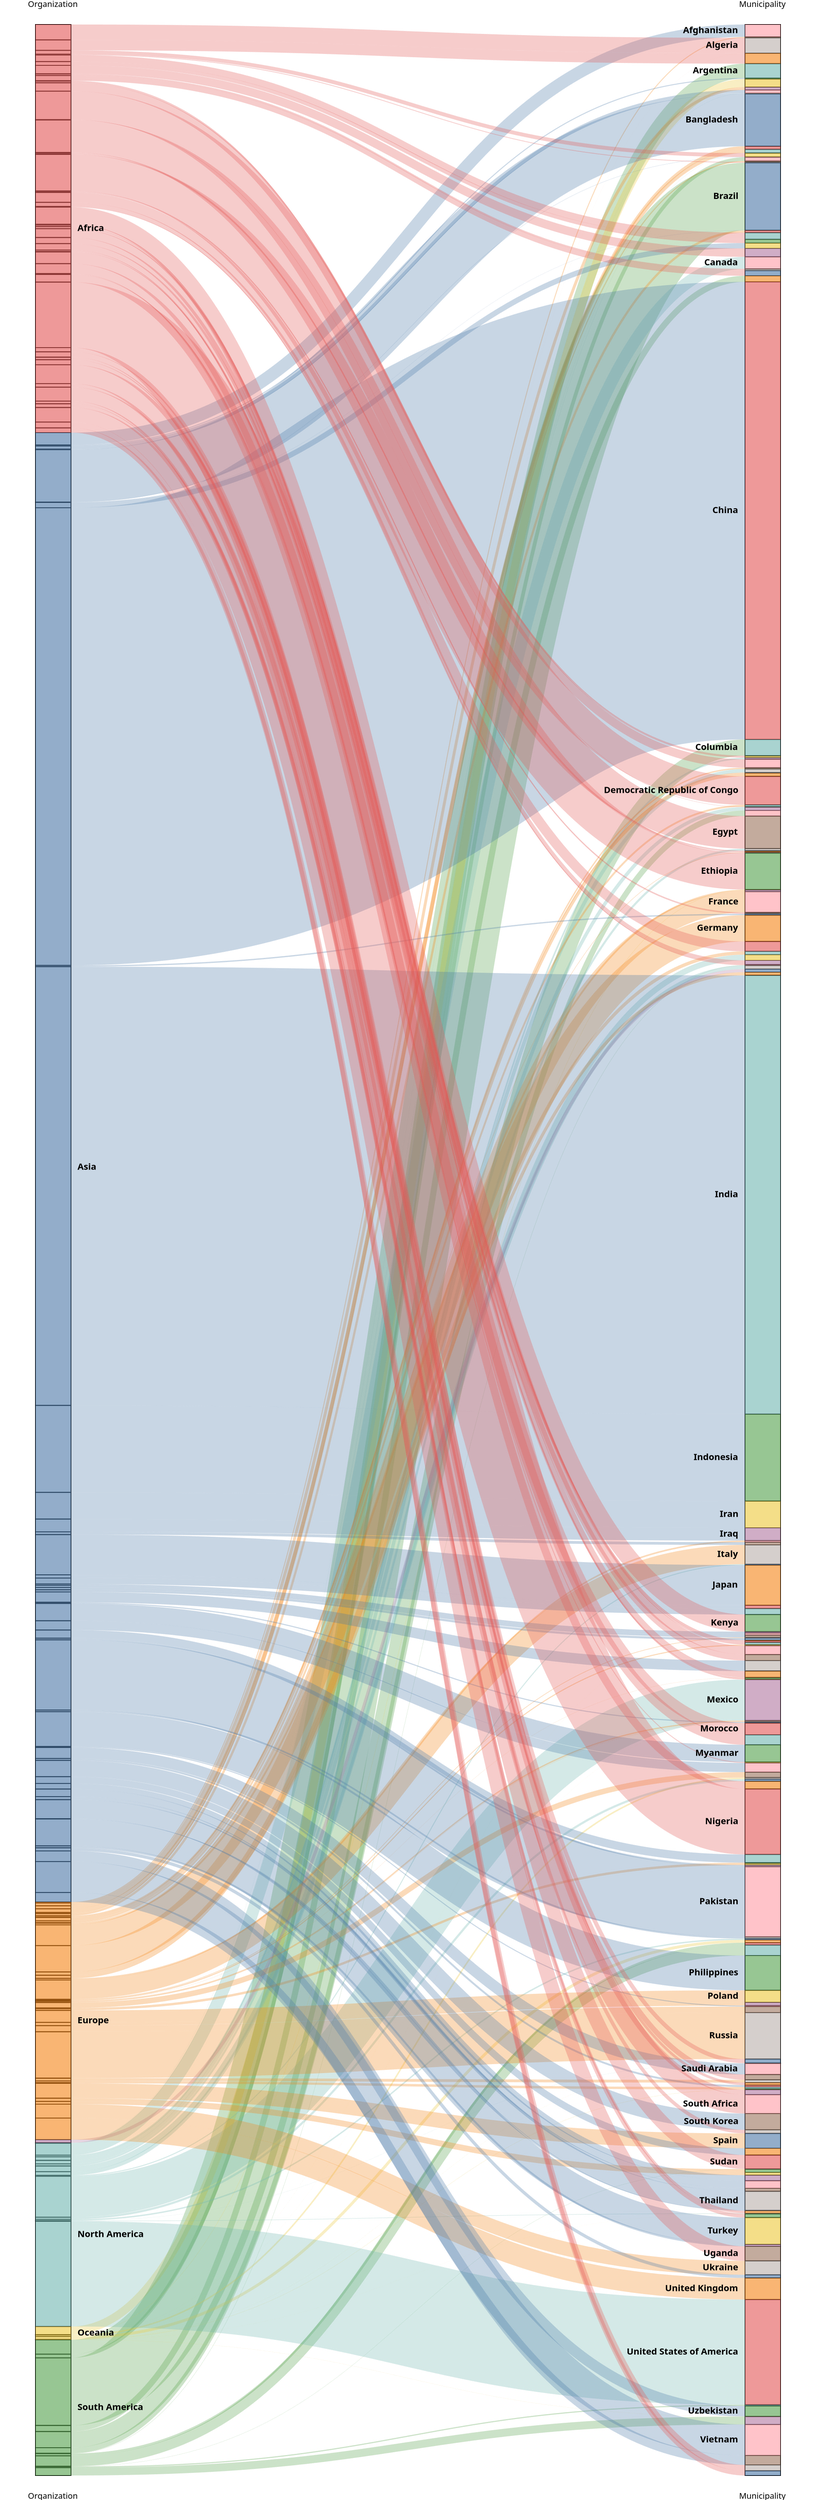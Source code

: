 {
    "$schema": "https://vega.github.io/schema/vega/v3.0.json",
    "height": 3000,
    "width": 1000,
    "data": [
      {
        "name": "rawData",
        "values": [
                {"stk1": "Asia", "stk2": "Afghanistan", "doc_count":38928341 },
                {"stk1": "Europe", "stk2": "Albania", "doc_count": 2877800},
                {"stk1": "Africa", "stk2": "Algeria", "doc_count": 48351043},
                {"stk1": "Europe", "stk2": "Andorra", "doc_count": 77265},
                {"stk1": "Africa", "stk2": "Angola", "doc_count": 32866267},
                {"stk1": "North America", "stk2": "Antigua and Barbuda", "doc_count": 97928},
                {"stk1": "South America", "stk2": "Argentina", "doc_count": 45195777},
                {"stk1": "Asia", "stk2": "Armenia", "doc_count": 2963234},
                {"stk1": "Oceania", "stk2": "Australia", "doc_count": 25499881},
                {"stk1": "Europe", "stk2": "Austria", "doc_count": 9006400},
                {"stk1": "Asia", "stk2": "Azerbaijan", "doc_count": 10139175},
                {"stk1": "North America", "stk2": "Bahamas", "doc_count": 393248},
                {"stk1": "Asia", "stk2": "Bahrain", "doc_count": 1701583},
                {"stk1": "Asia", "stk2": "Bangladesh", "doc_count": 164689383},
                {"stk1": "North America", "stk2": "Barbados", "doc_count": 287371},
                {"stk1": "Europe", "stk2": "Belarus", "doc_count": 9449321},
                {"stk1": "Europe", "stk2": "Belgium", "doc_count": 11589616},
                {"stk1": "North America", "stk2": "Belize", "doc_count": 397621},
                {"stk1": "Africa", "stk2": "Benin", "doc_count": 12123198},
                {"stk1": "Asia", "stk2": "Bhutan", "doc_count": 771612},
                {"stk1": "South America", "stk2": "Bolivia", "doc_count": 11673029},
                {"stk1": "Europe", "stk2": "Bosnia and Herzegovina", "doc_count": 3280815},
                {"stk1": "Africa", "stk2": "Botswana", "doc_count": 2351625},
                {"stk1": "South America", "stk2": "Brazil", "doc_count": 212559409},
                {"stk1": "Asia", "stk2": "Brunei", "doc_count": 437483},
                {"stk1": "Europe", "stk2": "Bulgaria", "doc_count": 6948445},
                {"stk1": "Africa", "stk2": "Burkina Faso", "doc_count": 20903278},
                {"stk1": "Africa", "stk2": "Burundi", "doc_count": 11890781},
                {"stk1": "Asia", "stk2": "Cambodia", "doc_count": 16718971},
                {"stk1": "Africa", "stk2": "Cameroon", "doc_count": 26545864},
                {"stk1": "North America", "stk2": "Canada", "doc_count": 37742157},
                {"stk1": "Africa", "stk2": "Cape Verde", "doc_count": 555988},
                {"stk1": "Africa", "stk2": "Central African Republic", "doc_count": 4829764},
                {"stk1": "Africa", "stk2": "Chad", "doc_count": 16425859},
                {"stk1": "South America", "stk2": "Chile", "doc_count": 19116209},
                {"stk1": "Asia", "stk2": "China", "doc_count": 1439323774},
                {"stk1": "South America", "stk2": "Columbia", "doc_count": 50882884},
                {"stk1": "Africa", "stk2": "Comoros", "doc_count": 869595},
                {"stk1": "Africa", "stk2": "Congo", "doc_count": 5518092},
                {"stk1": "North America", "stk2": "Costa Rica", "doc_count": 5094114},
                {"stk1": "Africa", "stk2": "Cote d'lvoire", "doc_count": 26378275},
                {"stk1": "Europe", "stk2": "Croatia", "doc_count": 4105258},
                {"stk1": "North America", "stk2": "Cuba", "doc_count": 11326616},
                {"stk1": "Europe", "stk2": "Cyprus", "doc_count": 1207361},
                {"stk1": "Europe", "stk2": "Czechia", "doc_count": 10708982},
                {"stk1": "Africa", "stk2": "Democratic Republic of Congo", "doc_count": 89561404},
                {"stk1": "Europe", "stk2": "Denmark", "doc_count": 5792203},
                {"stk1": "Africa", "stk2": "Djibouti", "doc_count": 988002},
                {"stk1": "North America", "stk2": "Dominica", "doc_count": 71991},
                {"stk1": "North America", "stk2": "Dominican Republic", "doc_count": 10847904},
                {"stk1": "South America", "stk2": "Ecuador", "doc_count": 17643060},
                {"stk1": "Africa", "stk2": "Egypt", "doc_count": 102334403},
                {"stk1": "North America", "stk2": "El Salvador", "doc_count": 6484201},
                {"stk1": "Africa", "stk2": "Equatorial Guinea", "doc_count": 1402985},
                {"stk1": "Africa", "stk2": "Eritrea", "doc_count": 3546427},
                {"stk1": "Europe", "stk2": "Estonia", "doc_count": 1326539},
                {"stk1": "Africa", "stk2": "Eswatini", "doc_count": 1160164},
                {"stk1": "Africa", "stk2": "Ethiopia", "doc_count": 114963583},
                {"stk1": "Oceania", "stk2": "Fiji", "doc_count": 896444},
                {"stk1": "Europe", "stk2": "Finland", "doc_count": 5540718},
                {"stk1": "Europe", "stk2": "France", "doc_count": 65273512},
                {"stk1": "Africa", "stk2": "Gabon", "doc_count": 2225728},
                {"stk1": "Africa", "stk2": "Gambia", "doc_count": 2416664},
                {"stk1": "Asia", "stk2": "Georgia", "doc_count": 3989175},
                {"stk1": "Europe", "stk2": "Germany", "doc_count": 82782945},
                {"stk1": "Africa", "stk2": "Ghana", "doc_count": 31072945},
                {"stk1": "Europe", "stk2": "Greece", "doc_count": 10423056},
                {"stk1": "North America", "stk2": "Grenada", "doc_count": 112519},
                {"stk1": "North America", "stk2": "Guatemala", "doc_count": 17915567},
                {"stk1": "Africa", "stk2": "Guinea", "doc_count": 13132792},
                {"stk1": "Africa", "stk2": "Guinea-Bissau", "doc_count": 1967998},
                {"stk1": "South America", "stk2": "Guyana", "doc_count": 786559},
                {"stk1": "North America", "stk2": "Haiti", "doc_count": 11402533},
                {"stk1": "Norht America", "stk2": "Honduras", "doc_count": 9904608},
                {"stk1": "Europe", "stk2": "Hungary", "doc_count": 9660350},
                {"stk1": "Europe", "stk2": "Iceland", "doc_count": 341250},
                {"stk1": "Asia", "stk2": "India", "doc_count": 1380004385},
                {"stk1": "Asia", "stk2": "Indonesia", "doc_count": 273523621},
                {"stk1": "Asia", "stk2": "Iran", "doc_count": 83992953},
                {"stk1": "Asia", "stk2": "Iraq", "doc_count": 40222503},
                {"stk1": "Europe", "stk2": "Ireland", "doc_count": 4937796},
                {"stk1": "Asia", "stk2": "Israel", "doc_count": 8655541},
                {"stk1": "Europe", "stk2": "Italy", "doc_count": 60461828},
                {"stk1": "North America", "stk2": "Jamaica", "doc_count": 2961161},
                {"stk1": "Asia", "stk2": "Japan", "doc_count": 126476458},
                {"stk1": "Asia", "stk2": "Jordan", "doc_count": 10203140},
                {"stk1": "Asia", "stk2": "Kazakhstan", "doc_count": 18776707},
                {"stk1": "Africa", "stk2": "Kenya", "doc_count": 53771300},
                {"stk1": "Oceania", "stk2": "Kiribati", "doc_count": 119446},
                {"stk1": "Asia", "stk2": "Kuwait", "doc_count": 4270563},
                {"stk1": "Asia", "stk2": "Kyrgyzstan", "doc_count": 6524191},
                {"stk1": "Asia", "stk2": "Laos", "doc_count": 7275556},
                {"stk1": "Europe", "stk2": "Latvia", "doc_count": 1886202},
                {"stk1": "Asia", "stk2": "Lebanon", "doc_count": 6825442},
                {"stk1": "Africa", "stk2": "Lesotho", "doc_count": 2142252},
                {"stk1": "Africa", "stk2": "Liberia", "doc_count": 5057677},
                {"stk1": "Africa", "stk2": "Libya", "doc_count": 6871287},
                {"stk1": "Europe", "stk2": "Liechtenstein", "doc_count": 38137},
                {"stk1": "Europe", "stk2": "Lithuania", "doc_count": 2722291},
                {"stk1": "Europe", "stk2": "Luxembourg", "doc_count": 625976},
                {"stk1": "Africa", "stk2": "Madagascar", "doc_count": 27691019},
                {"stk1": "Africa", "stk2": "Malawi", "doc_count": 19129955},
                {"stk1": "Asia", "stk2": "Malaysia", "doc_count": 32365998},
                {"stk1": "Asia", "stk2": "Maldives", "doc_count": 540542},
                {"stk1": "Africa", "stk2": "Mali", "doc_count": 20250834},
                {"stk1": "Europe", "stk2": "Malta", "doc_count": 441539},
                {"stk1": "Oceania", "stk2": "Marshall Islands", "doc_count": 59194},
                {"stk1": "Africa", "stk2": "Mauritania", "doc_count": 4649660},
                {"stk1": "Africa", "stk2": "Mauritius", "doc_count": 1271767},
                {"stk1": "North America", "stk2": "Mexico", "doc_count": 128932753},
                {"stk1": "Oceania", "stk2": "Micronesia", "doc_count": 115021},
                {"stk1": "Europe", "stk2": "Moldova", "doc_count": 4033963},
                {"stk1": "Europe", "stk2": "Monaco", "doc_count": 39244},
                {"stk1": "Asia", "stk2": "Mongolia", "doc_count": 3278292},
                {"stk1": "Europe", "stk2": "Montenegro", "doc_count": 628062},
                {"stk1": "Africa", "stk2": "Morocco", "doc_count": 36910558},
                {"stk1": "Africa", "stk2": "Mozambique", "doc_count": 31255435},
                {"stk1": "Asia", "stk2": "Myanmar", "doc_count": 54409794},
                {"stk1": "Africa", "stk2": "Namibia", "doc_count": 2540916},
                {"stk1": "Oceania", "stk2": "Nauru", "doc_count": 10834},
                {"stk1": "Asia", "stk2": "Nepal", "doc_count": 29136808},
                {"stk1": "Europe", "stk2": "Netherlands", "doc_count": 17134873},
                {"stk1": "Oceania", "stk2": "New Zealand", "doc_count": 4822233},
                {"stk1": "North America", "stk2": "Nicaragua", "doc_count": 6624554},
                {"stk1": "Africa", "stk2": "Niger", "doc_count": 24206636},
                {"stk1": "Africa", "stk2": "Nigeria", "doc_count": 206139587},
                {"stk1": "Asia", "stk2": "North Korea", "doc_count": 25778815},
                {"stk1": "Europe", "stk2": "North Macedonia", "doc_count": 2083380},
                {"stk1": "Europe", "stk2": "Norway", "doc_count": 5421242},
                {"stk1": "Asia", "stk2": "Oman", "doc_count": 5106622},
                {"stk1": "Asia", "stk2": "Pakistan", "doc_count": 220892331},
                {"stk1": "Oceania", "stk2": "Palau", "doc_count": 18092},
                {"stk1": "Asia", "stk2": "Palestine", "doc_count": 5101416},
                {"stk1": "North America", "stk2": "Panama", "doc_count": 4314768},
                {"stk1": "Oceania", "stk2": "Papua New Guinea", "doc_count": 8947027},
                {"stk1": "South America", "stk2": "Paraguay", "doc_count": 7132530},
                {"stk1": "South America", "stk2": "Peru", "doc_count": 32971845},
                {"stk1": "Asia", "stk2": "Philippines", "doc_count": 109581085},
                {"stk1": "Europe", "stk2": "Poland", "doc_count": 37846605},
                {"stk1": "Europe", "stk2": "Portugal", "doc_count": 10196707},
                {"stk1": "Asia", "stk2": "Qatar", "doc_count": 2881060},
                {"stk1": "Europe", "stk2": "Romania", "doc_count": 19237682},
                {"stk1": "Europe", "stk2": "Russia", "doc_count": 145934460},
                {"stk1": "Africa", "stk2": "Rwanda", "doc_count": 12952209},
                {"stk1": "North America", "stk2": "Saint Kitts and Newis", "doc_count": 53192},
                {"stk1": "North America", "stk2": "Saint Lucia", "doc_count": 183629},
                {"stk1": "North America", "stk2": "Saint Vincent and the Grenadines", "doc_count": 110947},
                {"stk1": "Oceania", "stk2": "Samoa", "doc_count": 198410},
                {"stk1": "Europe", "stk2": "San Marino", "doc_count": 33938},
                {"stk1": "Africa", "stk2": "Sao Tome and Principe", "doc_count": 219161},
                {"stk1": "Asia", "stk2": "Saudi Arabia", "doc_count": 34813867},
                {"stk1": "Africa", "stk2": "Senegal", "doc_count": 16743930},
                {"stk1": "Europe", "stk2": "Serbia", "doc_count": 8737370},
                {"stk1": "Africa", "stk2": "Seyvhelles", "doc_count": 98340},
                {"stk1": "Africa", "stk2": "Sierra Leone", "doc_count": 7976985},
                {"stk1": "Asia", "stk2": "Singapore", "doc_count": 5850343},
                {"stk1": "Europe", "stk2": "Slovakia", "doc_count": 5459643},
                {"stk1": "Europe", "stk2": "Slovenia", "doc_count": 2078931},
                {"stk1": "Oceania", "stk2": "Solomon Islands", "doc_count": 686878},
                {"stk1": "Africa", "stk2": "Somalia", "doc_count": 15893219},
                {"stk1": "Africa", "stk2": "South Africa", "doc_count": 59308690},
                {"stk1": "Asia", "stk2": "South Korea", "doc_count": 51269183},
                {"stk1": "Africa", "stk2": "South Sudan", "doc_count": 11193729},
                {"stk1": "Europe", "stk2": "Spain", "doc_count": 46764783},
                {"stk1": "Asia", "stk2": "Sri Lanka", "doc_count": 21413250},
                {"stk1": "Africa", "stk2": "Sudan", "doc_count": 43849269},
                {"stk1": "South America", "stk2": "Suriname", "doc_count": 586634},
                {"stk1": "Europe", "stk2": "Sweden", "doc_count": 10099270},
                {"stk1": "Europe", "stk2": "Switzerland", "doc_count": 8654618},
                {"stk1": "Asia", "stk2": "Syria", "doc_count": 17500657},
                {"stk1": "Asia", "stk2": "Taiwan", "doc_count": 23816775},
                {"stk1": "Asia", "stk2": "Tajikistan", "doc_count": 9537642},
                {"stk1": "Asia", "stk2": "Thailand", "doc_count": 59734213},
                {"stk1": "Asia", "stk2": "Timor-Leste", "doc_count": 1318442},
                {"stk1": "Africa", "stk2": "Togo", "doc_count": 8278736},
                {"stk1": "Oceania", "stk2": "Tonga", "doc_count": 105697},
                {"stk1": "North America", "stk2": "Trinidad and Tobago", "doc_count": 1399491},
                {"stk1": "Africa", "stk2": "Tunisia", "doc_count": 11818618},
                {"stk1": "Asia", "stk2": "Turkey", "doc_count": 84339067},
                {"stk1": "Asia", "stk2": "Turkmenistan", "doc_count": 6031187},
                {"stk1": "Oceania", "stk2": "Tuvalu", "doc_count": 11792},
                {"stk1": "Africa", "stk2": "Uganda", "doc_count": 45741000},
                {"stk1": "Europe", "stk2": "Ukraine", "doc_count": 43733759},
                {"stk1": "Asia", "stk2": "United Arab Emirates", "doc_count": 9890400},
                {"stk1": "Europe", "stk2": "United Kingdom", "doc_count": 67886004},
                {"stk1": "North America", "stk2": "United States of America", "doc_count": 331002647},
                {"stk1": "South America", "stk2": "Uruguay", "doc_count": 3473727},
                {"stk1": "Asia", "stk2": "Uzbekistan", "doc_count": 33469199},
                {"stk1": "Oceania", "stk2": "Vanuatu", "doc_count": 307150},
                {"stk1": "South America", "stk2": "Venezuela", "doc_count": 24835943},
                {"stk1": "Asia", "stk2": "Vietnam", "doc_count": 97338583},
                {"stk1": "Asia", "stk2": "Yemen", "doc_count": 29825968},
                {"stk1": "Africa", "stk2": "Zambia", "doc_count": 18383956},
                {"stk1": "Africa", "stk2": "Zimbawe", "doc_count": 14862927}
              ],
        "transform": [
          {"type": "formula", "expr": "datum.stk1", "as": "stk1"},
          {"type": "formula", "expr": "datum.stk2", "as": "stk2"},
          {"type": "formula", "expr": "datum.doc_count", "as": "size"}
        ]
      },
      {
        "name": "nodes",
        "source": "rawData",
        "transform": [
          {
            "type": "filter",
            "expr": "!groupSelector || groupSelector.stk1 == datum.stk1 || groupSelector.stk2 == datum.stk2"
          },
          {"type": "formula", "expr": "datum.stk1+datum.stk2", "as": "key"},
          {"type": "fold", "fields": ["stk1", "stk2"], "as": ["stack", "grpId"]},
          {
            "type": "formula",
            "expr": "datum.stack == 'stk1' ? datum.stk1+' '+datum.stk2 : datum.stk2+' '+datum.stk1",
            "as": "sortField"
          },
          {
            "type": "stack",
            "groupby": ["stack"],
            "sort": {"field": "sortField", "order": "descending"},
            "field": "size"
          },
          {"type": "formula", "expr": "(datum.y0+datum.y1)/2", "as": "yc"}
        ]
      },
      {
        "name": "groups",
        "source": "nodes",
        "transform": [
          {
            "type": "aggregate",
            "groupby": ["stack", "grpId"],
            "fields": ["size"],
            "ops": ["sum"],
            "as": ["total"]
          },
          {
            "type": "stack",
            "groupby": ["stack"],
            "sort": {"field": "grpId", "order": "descending"},
            "field": "total"
          },
          {"type": "formula", "expr": "scale('y', datum.y0)", "as": "scaledY0"},
          {"type": "formula", "expr": "scale('y', datum.y1)", "as": "scaledY1"},
          {
            "type": "formula",
            "expr": "datum.stack == 'stk1'",
            "as": "rightLabel"
          },
          {
            "type": "formula",
            "expr": "datum.total/domain('y')[1]",
            "as": "percentage"
          }
        ]
      },
      {
        "name": "destinationNodes",
        "source": "nodes",
        "transform": [{"type": "filter", "expr": "datum.stack == 'stk2'"}]
      },
      {
        "name": "edges",
        "source": "nodes",
        "transform": [
          {"type": "filter", "expr": "datum.stack == 'stk1'"},
          {
            "type": "lookup",
            "from": "destinationNodes",
            "key": "key",
            "fields": ["key"],
            "as": ["target"]
          },
          {
            "type": "linkpath",
            "orient": "horizontal",
            "shape": "diagonal",
            "sourceY": {"expr": "scale('y', datum.yc)"},
            "sourceX": {"expr": "scale('x', 'stk1') + bandwidth('x')"},
            "targetY": {"expr": "scale('y', datum.target.yc)"},
            "targetX": {"expr": "scale('x', 'stk2')"}
          },
          {
            "type": "formula",
            "expr": "range('y')[0]-scale('y', datum.size)",
            "as": "strokeWidth"
          },
          {
            "type": "formula",
            "expr": "datum.size/domain('y')[1]",
            "as": "percentage"
          }
        ]
      }
    ],
    "scales": [
      {
        "name": "x",
        "type": "band",
        "range": "width",
        "domain": ["stk1", "stk2"],
        "paddingOuter": 0.05,
        "paddingInner": 0.95
      },
      {
        "name": "y",
        "type": "linear",
        "range": "height",
        "domain": {"data": "nodes", "field": "y1"}
      },
      {
          "name": "color",
          "type": "ordinal",
          "range": "category",
          "domain": {"data": "rawData", "fields": ["stk1", "stk2"]}
        },
      {
        "name": "stackNames",
        "type": "ordinal",
        "range": ["Organization", "Municipality"],
        "domain": ["stk1", "stk2"]
      }
    ],
    "axes": [
      {
        "orient": "bottom",
        "scale": "x",
        "domain": false,
        "ticks": false,
        "labelPadding": 20,
        "encode": {
          "labels": {
            "update": {
              "text": {
                "scale": "stackNames",
                "field": "value",
                "fontWeight": "bold",
                "fontSize": 14
              }
            }
          }
        }
      },
      {
        "orient": "top",
        "scale": "x",
        "domain": false,
        "ticks": false,
        "labelPadding": 20,
        "encode": {
          "labels": {
            "update": {
              "text": {
                "scale": "stackNames",
                "field": "value",
                "fontWeight": "bold",
                "fontSize": 14
              }
            }
          }
        }
      },
      {
        "orient": "left",
        "scale": "y",
        "labels": false,
        "domain": false,
        "ticks": false
      }
    ],
    "marks": [
      {
        "type": "rect",
        "from": {"data": "nodes"},
        "encode": {
          "enter": {
            "stroke": {"value": "#000"},
            "strokeWidth": {"value": 1},
            "width": {"scale": "x", "band": 1},
            "x": {"scale": "x", "field": "stack"},
            "y": {"field": "y0", "scale": "y"},
            "y2": {"field": "y1", "scale": "y"}
          }
        }
      },
      {
        "type": "path",
        "name": "edgeMark",
        "from": {"data": "edges"},
        "clip": true,
        "encode": {
          "update": {
            "stroke": [
              {
                "test": "groupSelector && groupSelector.stack=='stk1'",
                "scale":"color",
                "field": "stk2"
              },
              {"scale": "color","field":"stk1"}
            ],
            "strokeWidth": {"field": "strokeWidth"},
            "path": {"field": "path"},
            "strokeOpacity": {
              "signal": "!groupSelector && (groupHover.stk1 == datum.stk1 || groupHover.stk2 == datum.stk2) ? 0.9 : 0.3"
            },
            "zindex": {
              "signal": "!groupSelector && (groupHover.stk1 == datum.stk1 || groupHover.stk2 == datum.stk2) ? 1 : 0"
            },
            "tooltip": {
              "signal": "datum.stk1 + ' → ' + datum.stk2 + '    ' + format(datum.size, ',.0f') + '   (' + format(datum.percentage, '.1%') + ')'"
            }
          },
          "hover": {"strokeOpacity": {"value": 1}}
        }
      },
      {
        "type": "rect",
        "name": "groupMark",
        "from": {"data": "groups"},
        "encode": {
          "enter": {
            "fill": {"scale": "color","field":"grpId"},
            "width": {"scale": "x", "band": 1}
          },
          "update": {
            "x": {"scale": "x", "field": "stack"},
            "y": {"field": "scaledY0"},
            "y2": {"field": "scaledY1"},
            "fillOpacity": {"value": 0.6},
            "tooltip": {
              "signal": "datum.grpId + '   ' + format(datum.total, ',.0f') + '   (' + format(datum.percentage, '.1%') + ')'"
            }
          },
          "hover": {"fillOpacity": {"value": 1}}
        }
      },
      {
        "type": "text",
        "from": {"data": "groups"},
        "interactive": false,
        "encode": {
          "update": {
            "x": {
              "signal": "scale('x', datum.stack) + (datum.rightLabel ? bandwidth('x') + 8 : -8)"
            },
            "yc": {"signal": "(datum.scaledY0 + datum.scaledY1)/2"},
            "align": {"signal": "datum.rightLabel ? 'left' : 'right'"},
            "baseline": {"value": "middle"},
            "fontWeight": {"value": "bold"},
            "text": {
              "signal": "abs(datum.scaledY0-datum.scaledY1) > 13 ? datum.grpId : ''"
            }
          }
        }
      },
      {
        "type": "group",
        "data": [
          {
            "name": "dataForShowAll",
            "values": [{}],
            "transform": [{"type": "filter", "expr": "groupSelector"}]
          }
        ],
        "encode": {
          "enter": {
            "xc": {"signal": "width/2"},
            "y": {"value": 30},
            "width": {"value": 80},
            "height": {"value": 30}
          }
        },
        "marks": [
          {
            "type": "group",
            "name": "groupReset",
            "from": {"data": "dataForShowAll"},
            "encode": {
              "enter": {
                "cornerRadius": {"value": 6},
                "fill": {"value": "#f5f5f5"},
                "stroke": {"value": "#c1c1c1"},
                "strokeWidth": {"value": 2},
                "height": {"field": {"group": "height"}},
                "width": {"field": {"group": "width"}}
              },
              "update": {"opacity": {"value": 1}},
              "hover": {"opacity": {"value": 0.7}}
            },
            "marks": [
              {
                "type": "text",
                "interactive": false,
                "encode": {
                  "enter": {
                    "xc": {"field": {"group": "width"}, "mult": 0.5},
                    "yc": {
                      "field": {"group": "height"},
                      "mult": 0.5,
                      "offset": 2
                    },
                    "align": {"value": "center"},
                    "baseline": {"value": "middle"},
                    "fontWeight": {"value": "bold"},
                    "text": {"value": "Show All"}
                  }
                }
              }
            ]
          }
        ]
      }
    ],
    "signals": [
      {
        "name": "groupHover",
        "value": {},
        "on": [
          {
            "events": "@groupMark:mouseover",
            "update": "{stk1:datum.stack=='stk1' && datum.grpId, stk2:datum.stack=='stk2' && datum.grpId}"
          },
          {"events": "mouseout", "update": "{}"}
        ]
      },
      {
        "name": "groupSelector",
        "value": false,
        "on": [
          {
            "events": "@groupMark:click!",
            "update": "{stack:datum.stack, stk1:datum.stack=='stk1' && datum.grpId, stk2:datum.stack=='stk2' && datum.grpId}"
          },
          {
            "events": [
              {"type": "click", "markname": "groupReset"},
              {"type": "dblclick"}
            ],
            "update": "false"
          }
        ]
      }
    ]
  }